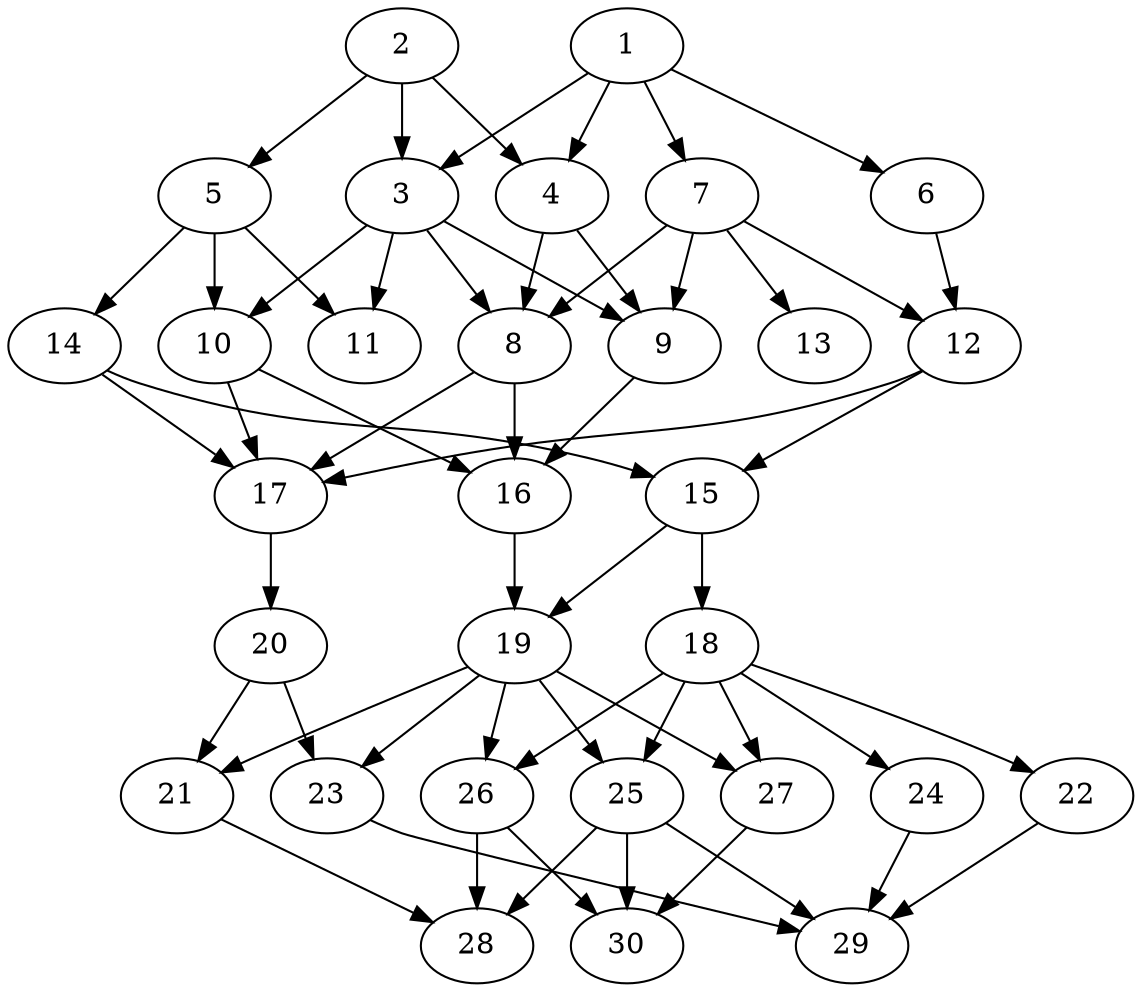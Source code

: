 // DAG automatically generated by daggen at Tue Aug  6 16:27:24 2019
// ./daggen --dot -n 30 --ccr 0.3 --fat 0.5 --regular 0.5 --density 0.6 --mindata 5242880 --maxdata 52428800 
digraph G {
  1 [size="105297920", alpha="0.12", expect_size="31589376"] 
  1 -> 3 [size ="31589376"]
  1 -> 4 [size ="31589376"]
  1 -> 6 [size ="31589376"]
  1 -> 7 [size ="31589376"]
  2 [size="154309973", alpha="0.07", expect_size="46292992"] 
  2 -> 3 [size ="46292992"]
  2 -> 4 [size ="46292992"]
  2 -> 5 [size ="46292992"]
  3 [size="43458560", alpha="0.02", expect_size="13037568"] 
  3 -> 8 [size ="13037568"]
  3 -> 9 [size ="13037568"]
  3 -> 10 [size ="13037568"]
  3 -> 11 [size ="13037568"]
  4 [size="56132267", alpha="0.10", expect_size="16839680"] 
  4 -> 8 [size ="16839680"]
  4 -> 9 [size ="16839680"]
  5 [size="161696427", alpha="0.02", expect_size="48508928"] 
  5 -> 10 [size ="48508928"]
  5 -> 11 [size ="48508928"]
  5 -> 14 [size ="48508928"]
  6 [size="36427093", alpha="0.07", expect_size="10928128"] 
  6 -> 12 [size ="10928128"]
  7 [size="171796480", alpha="0.18", expect_size="51538944"] 
  7 -> 8 [size ="51538944"]
  7 -> 9 [size ="51538944"]
  7 -> 12 [size ="51538944"]
  7 -> 13 [size ="51538944"]
  8 [size="103898453", alpha="0.12", expect_size="31169536"] 
  8 -> 16 [size ="31169536"]
  8 -> 17 [size ="31169536"]
  9 [size="114350080", alpha="0.11", expect_size="34305024"] 
  9 -> 16 [size ="34305024"]
  10 [size="155822080", alpha="0.10", expect_size="46746624"] 
  10 -> 16 [size ="46746624"]
  10 -> 17 [size ="46746624"]
  11 [size="138390187", alpha="0.02", expect_size="41517056"] 
  12 [size="76431360", alpha="0.15", expect_size="22929408"] 
  12 -> 15 [size ="22929408"]
  12 -> 17 [size ="22929408"]
  13 [size="130925227", alpha="0.06", expect_size="39277568"] 
  14 [size="149742933", alpha="0.15", expect_size="44922880"] 
  14 -> 15 [size ="44922880"]
  14 -> 17 [size ="44922880"]
  15 [size="71918933", alpha="0.04", expect_size="21575680"] 
  15 -> 18 [size ="21575680"]
  15 -> 19 [size ="21575680"]
  16 [size="90699093", alpha="0.02", expect_size="27209728"] 
  16 -> 19 [size ="27209728"]
  17 [size="148046507", alpha="0.18", expect_size="44413952"] 
  17 -> 20 [size ="44413952"]
  18 [size="130604373", alpha="0.17", expect_size="39181312"] 
  18 -> 22 [size ="39181312"]
  18 -> 24 [size ="39181312"]
  18 -> 25 [size ="39181312"]
  18 -> 26 [size ="39181312"]
  18 -> 27 [size ="39181312"]
  19 [size="68980053", alpha="0.09", expect_size="20694016"] 
  19 -> 21 [size ="20694016"]
  19 -> 23 [size ="20694016"]
  19 -> 25 [size ="20694016"]
  19 -> 26 [size ="20694016"]
  19 -> 27 [size ="20694016"]
  20 [size="152125440", alpha="0.05", expect_size="45637632"] 
  20 -> 21 [size ="45637632"]
  20 -> 23 [size ="45637632"]
  21 [size="72997547", alpha="0.12", expect_size="21899264"] 
  21 -> 28 [size ="21899264"]
  22 [size="89057280", alpha="0.17", expect_size="26717184"] 
  22 -> 29 [size ="26717184"]
  23 [size="45929813", alpha="0.05", expect_size="13778944"] 
  23 -> 29 [size ="13778944"]
  24 [size="91876693", alpha="0.19", expect_size="27563008"] 
  24 -> 29 [size ="27563008"]
  25 [size="54074027", alpha="0.10", expect_size="16222208"] 
  25 -> 28 [size ="16222208"]
  25 -> 29 [size ="16222208"]
  25 -> 30 [size ="16222208"]
  26 [size="84053333", alpha="0.04", expect_size="25216000"] 
  26 -> 28 [size ="25216000"]
  26 -> 30 [size ="25216000"]
  27 [size="97826133", alpha="0.17", expect_size="29347840"] 
  27 -> 30 [size ="29347840"]
  28 [size="78796800", alpha="0.02", expect_size="23639040"] 
  29 [size="58828800", alpha="0.19", expect_size="17648640"] 
  30 [size="125979307", alpha="0.13", expect_size="37793792"] 
}
